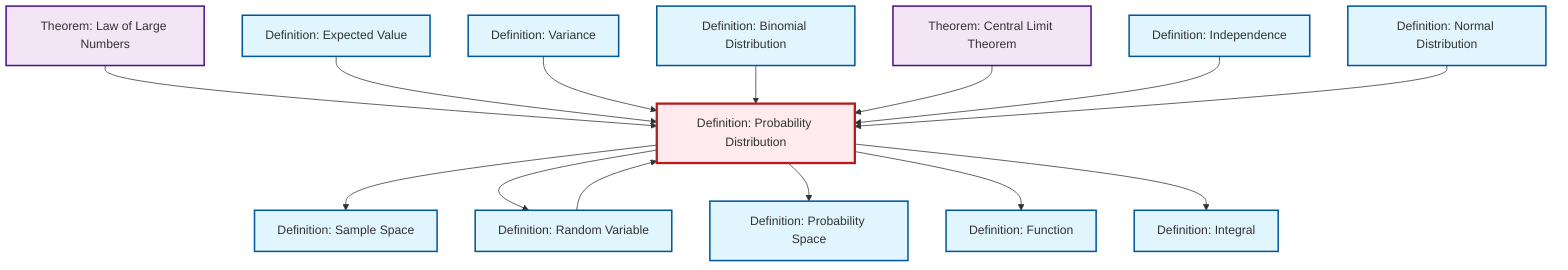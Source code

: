 graph TD
    classDef definition fill:#e1f5fe,stroke:#01579b,stroke-width:2px
    classDef theorem fill:#f3e5f5,stroke:#4a148c,stroke-width:2px
    classDef axiom fill:#fff3e0,stroke:#e65100,stroke-width:2px
    classDef example fill:#e8f5e9,stroke:#1b5e20,stroke-width:2px
    classDef current fill:#ffebee,stroke:#b71c1c,stroke-width:3px
    def-function["Definition: Function"]:::definition
    def-independence["Definition: Independence"]:::definition
    thm-central-limit["Theorem: Central Limit Theorem"]:::theorem
    def-expectation["Definition: Expected Value"]:::definition
    thm-law-of-large-numbers["Theorem: Law of Large Numbers"]:::theorem
    def-variance["Definition: Variance"]:::definition
    def-normal-distribution["Definition: Normal Distribution"]:::definition
    def-binomial-distribution["Definition: Binomial Distribution"]:::definition
    def-random-variable["Definition: Random Variable"]:::definition
    def-probability-distribution["Definition: Probability Distribution"]:::definition
    def-sample-space["Definition: Sample Space"]:::definition
    def-probability-space["Definition: Probability Space"]:::definition
    def-integral["Definition: Integral"]:::definition
    def-probability-distribution --> def-sample-space
    thm-law-of-large-numbers --> def-probability-distribution
    def-probability-distribution --> def-random-variable
    def-random-variable --> def-probability-distribution
    def-expectation --> def-probability-distribution
    def-variance --> def-probability-distribution
    def-binomial-distribution --> def-probability-distribution
    def-probability-distribution --> def-probability-space
    def-probability-distribution --> def-function
    thm-central-limit --> def-probability-distribution
    def-probability-distribution --> def-integral
    def-independence --> def-probability-distribution
    def-normal-distribution --> def-probability-distribution
    class def-probability-distribution current